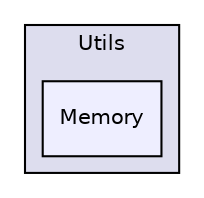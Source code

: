 digraph "Source/Engine/Utils/Memory" {
  compound=true
  node [ fontsize="10", fontname="Helvetica"];
  edge [ labelfontsize="10", labelfontname="Helvetica"];
  subgraph clusterdir_43c9c29d74a6b7e3c77d560df513525b {
    graph [ bgcolor="#ddddee", pencolor="black", label="Utils" fontname="Helvetica", fontsize="10", URL="dir_43c9c29d74a6b7e3c77d560df513525b.html"]
  dir_d26b48ae2ffb83f8fa207eb461fbb895 [shape=box, label="Memory", style="filled", fillcolor="#eeeeff", pencolor="black", URL="dir_d26b48ae2ffb83f8fa207eb461fbb895.html"];
  }
}
